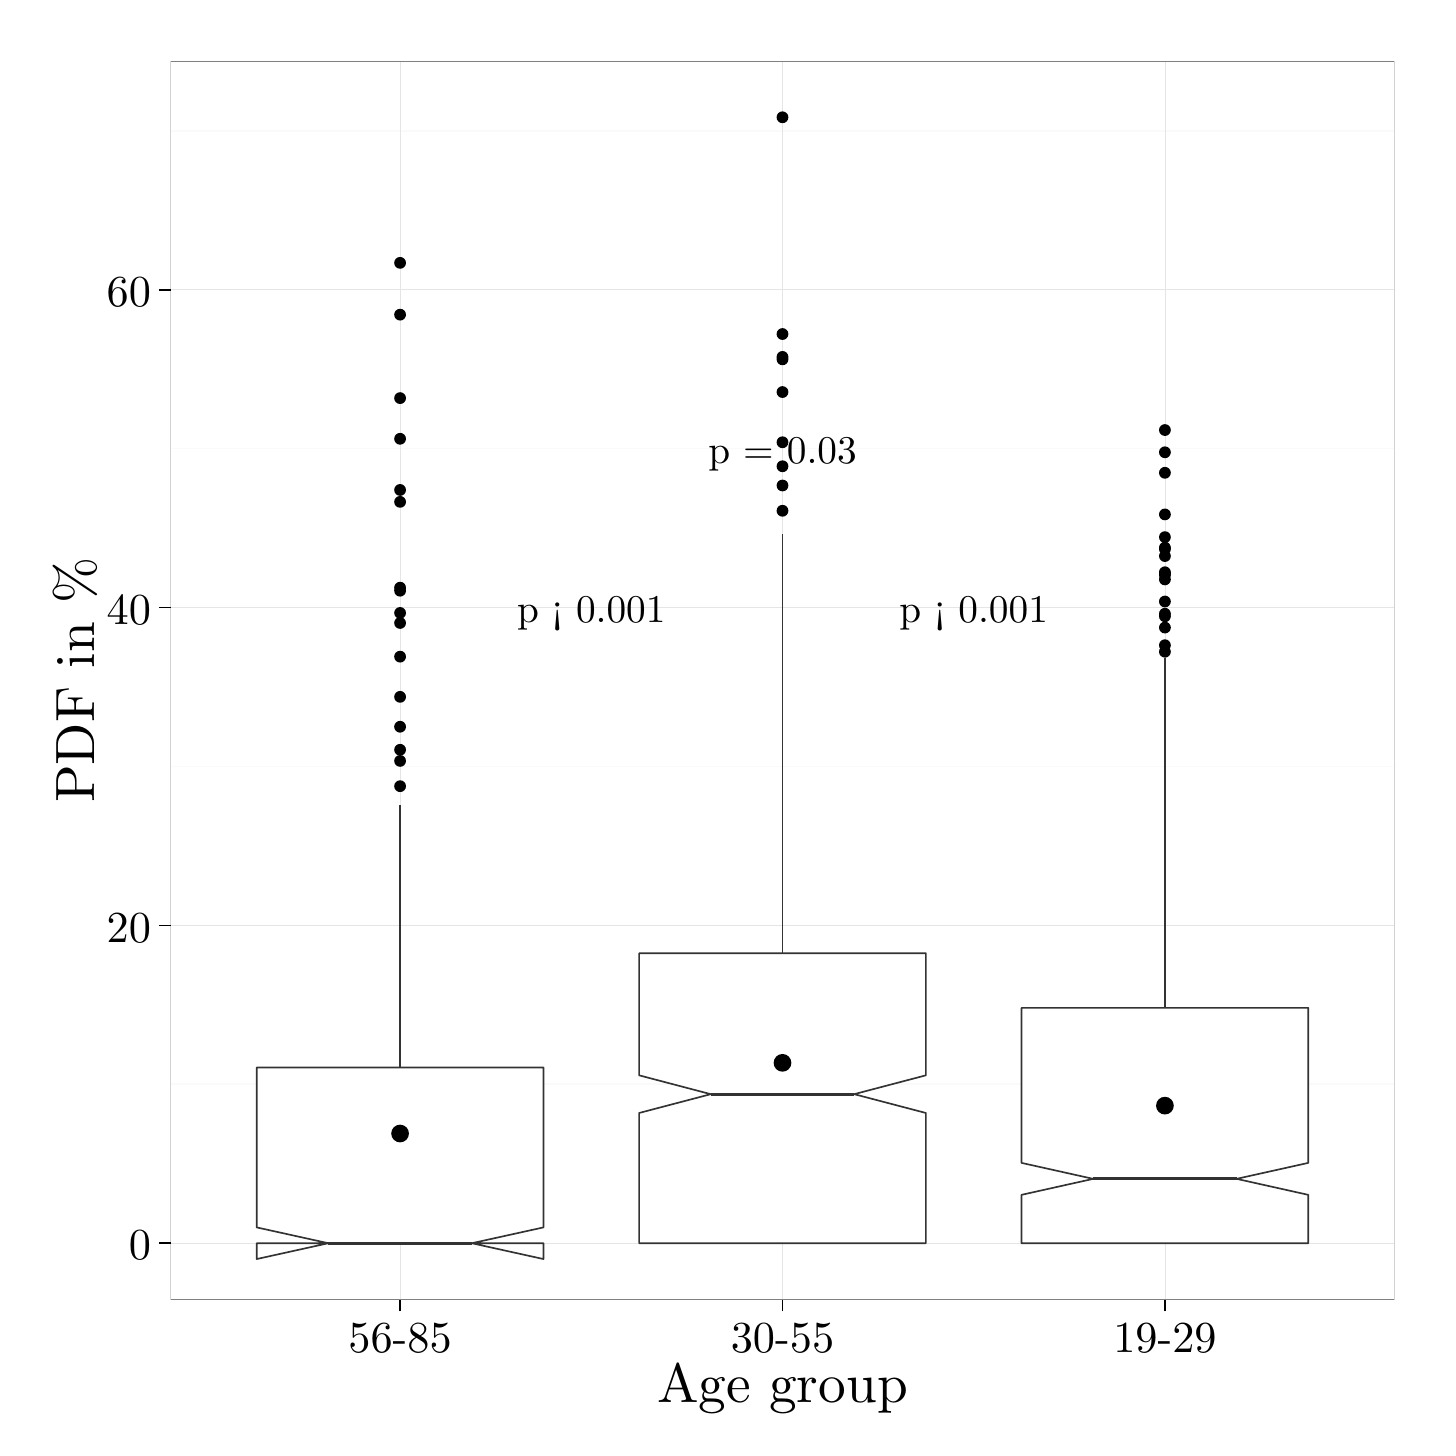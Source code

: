 % Created by tikzDevice version 0.8.1 on 2016-02-09 02:16:50
% !TEX encoding = UTF-8 Unicode
\begin{tikzpicture}[x=1pt,y=1pt]
\definecolor{fillColor}{RGB}{255,255,255}
\path[use as bounding box,fill=fillColor,fill opacity=0.00] (0,0) rectangle (505.89,505.89);
\begin{scope}
\path[clip] (  0.00,  0.00) rectangle (505.89,505.89);
\definecolor{drawColor}{RGB}{255,255,255}
\definecolor{fillColor}{RGB}{255,255,255}

\path[draw=drawColor,line width= 0.6pt,line join=round,line cap=round,fill=fillColor] (  0.00, -0.00) rectangle (505.89,505.89);
\end{scope}
\begin{scope}
\path[clip] ( 51.66, 46.31) rectangle (493.85,493.84);
\definecolor{fillColor}{RGB}{255,255,255}

\path[fill=fillColor] ( 51.66, 46.31) rectangle (493.84,493.84);
\definecolor{drawColor}{gray}{0.98}

\path[draw=drawColor,line width= 0.6pt,line join=round] ( 51.66,124.07) --
	(493.85,124.07);

\path[draw=drawColor,line width= 0.6pt,line join=round] ( 51.66,238.92) --
	(493.85,238.92);

\path[draw=drawColor,line width= 0.6pt,line join=round] ( 51.66,353.77) --
	(493.85,353.77);

\path[draw=drawColor,line width= 0.6pt,line join=round] ( 51.66,468.62) --
	(493.85,468.62);
\definecolor{drawColor}{gray}{0.90}

\path[draw=drawColor,line width= 0.2pt,line join=round] ( 51.66, 66.65) --
	(493.85, 66.65);

\path[draw=drawColor,line width= 0.2pt,line join=round] ( 51.66,181.50) --
	(493.85,181.50);

\path[draw=drawColor,line width= 0.2pt,line join=round] ( 51.66,296.35) --
	(493.85,296.35);

\path[draw=drawColor,line width= 0.2pt,line join=round] ( 51.66,411.20) --
	(493.85,411.20);

\path[draw=drawColor,line width= 0.2pt,line join=round] (134.57, 46.31) --
	(134.57,493.84);

\path[draw=drawColor,line width= 0.2pt,line join=round] (272.75, 46.31) --
	(272.75,493.84);

\path[draw=drawColor,line width= 0.2pt,line join=round] (410.94, 46.31) --
	(410.94,493.84);
\definecolor{fillColor}{RGB}{0,0,0}

\path[fill=fillColor] (134.57,357.33) circle (  2.13);

\path[fill=fillColor] (134.57,290.78) circle (  2.13);

\path[fill=fillColor] (134.57,338.84) circle (  2.13);

\path[fill=fillColor] (134.57,278.60) circle (  2.13);

\path[fill=fillColor] (134.57,231.80) circle (  2.13);

\path[fill=fillColor] (134.57,294.40) circle (  2.13);

\path[fill=fillColor] (134.57,264.08) circle (  2.13);

\path[fill=fillColor] (134.57,334.54) circle (  2.13);

\path[fill=fillColor] (134.57,402.18) circle (  2.13);

\path[fill=fillColor] (134.57,372.03) circle (  2.13);

\path[fill=fillColor] (134.57,303.53) circle (  2.13);

\path[fill=fillColor] (134.57,302.43) circle (  2.13);

\path[fill=fillColor] (134.57,420.90) circle (  2.13);

\path[fill=fillColor] (134.57,240.93) circle (  2.13);

\path[fill=fillColor] (134.57,253.28) circle (  2.13);

\path[fill=fillColor] (134.57,244.95) circle (  2.13);
\definecolor{drawColor}{gray}{0.20}

\path[draw=drawColor,line width= 0.6pt,line join=round] (134.57,130.13) -- (134.57,224.85);

\path[draw=drawColor,line width= 0.6pt,line join=round] (134.57, 66.65) -- (134.57, 66.65);
\definecolor{fillColor}{RGB}{255,255,255}

\path[draw=drawColor,line width= 0.6pt,line join=round,line cap=round,fill=fillColor] ( 82.75,130.13) --
	( 82.75, 72.37) --
	(108.66, 66.65) --
	( 82.75, 60.93) --
	( 82.75, 66.65) --
	(186.39, 66.65) --
	(186.39, 60.93) --
	(160.48, 66.65) --
	(186.39, 72.37) --
	(186.39,130.13) --
	( 82.75,130.13) --
	cycle;

\path[draw=drawColor,line width= 1.1pt,line join=round] (108.66, 66.65) -- (160.48, 66.65);
\definecolor{fillColor}{RGB}{0,0,0}

\path[fill=fillColor] (272.75,395.18) circle (  2.13);

\path[fill=fillColor] (272.75,356.07) circle (  2.13);

\path[fill=fillColor] (272.75,386.91) circle (  2.13);

\path[fill=fillColor] (272.75,347.40) circle (  2.13);

\path[fill=fillColor] (272.75,340.45) circle (  2.13);

\path[fill=fillColor] (272.75,374.22) circle (  2.13);

\path[fill=fillColor] (272.75,473.50) circle (  2.13);

\path[fill=fillColor] (272.75,386.04) circle (  2.13);

\path[fill=fillColor] (272.75,331.32) circle (  2.13);

\path[draw=drawColor,line width= 0.6pt,line join=round] (272.75,171.44) -- (272.75,322.82);

\path[draw=drawColor,line width= 0.6pt,line join=round] (272.75, 66.65) -- (272.75, 66.65);
\definecolor{fillColor}{RGB}{255,255,255}

\path[draw=drawColor,line width= 0.6pt,line join=round,line cap=round,fill=fillColor] (220.94,171.44) --
	(220.94,127.32) --
	(246.84,120.51) --
	(220.94,113.71) --
	(220.94, 66.65) --
	(324.57, 66.65) --
	(324.57,113.71) --
	(298.66,120.51) --
	(324.57,127.32) --
	(324.57,171.44) --
	(220.94,171.44) --
	cycle;

\path[draw=drawColor,line width= 1.1pt,line join=round] (246.84,120.51) -- (298.66,120.51);
\definecolor{fillColor}{RGB}{0,0,0}

\path[fill=fillColor] (410.94,282.74) circle (  2.13);

\path[fill=fillColor] (410.94,294.11) circle (  2.13);

\path[fill=fillColor] (410.94,314.95) circle (  2.13);

\path[fill=fillColor] (410.94,293.19) circle (  2.13);

\path[fill=fillColor] (410.94,309.10) circle (  2.13);

\path[fill=fillColor] (410.94,318.00) circle (  2.13);

\path[fill=fillColor] (410.94,330.00) circle (  2.13);

\path[fill=fillColor] (410.94,345.04) circle (  2.13);

\path[fill=fillColor] (410.94,306.51) circle (  2.13);

\path[fill=fillColor] (410.94,308.69) circle (  2.13);

\path[fill=fillColor] (410.94,289.11) circle (  2.13);

\path[fill=fillColor] (410.94,317.48) circle (  2.13);

\path[fill=fillColor] (410.94,298.53) circle (  2.13);

\path[fill=fillColor] (410.94,280.38) circle (  2.13);

\path[fill=fillColor] (410.94,352.45) circle (  2.13);

\path[fill=fillColor] (410.94,308.12) circle (  2.13);

\path[fill=fillColor] (410.94,360.49) circle (  2.13);

\path[fill=fillColor] (410.94,321.79) circle (  2.13);

\path[draw=drawColor,line width= 0.6pt,line join=round] (410.94,151.70) -- (410.94,278.26);

\path[draw=drawColor,line width= 0.6pt,line join=round] (410.94, 66.65) -- (410.94, 66.65);
\definecolor{fillColor}{RGB}{255,255,255}

\path[draw=drawColor,line width= 0.6pt,line join=round,line cap=round,fill=fillColor] (359.12,151.70) --
	(359.12, 95.68) --
	(385.03, 89.91) --
	(359.12, 84.13) --
	(359.12, 66.65) --
	(462.75, 66.65) --
	(462.75, 84.13) --
	(436.84, 89.91) --
	(462.75, 95.68) --
	(462.75,151.70) --
	(359.12,151.70) --
	cycle;

\path[draw=drawColor,line width= 1.1pt,line join=round] (385.03, 89.91) -- (436.84, 89.91);
\definecolor{fillColor}{RGB}{0,0,0}

\path[fill=fillColor] (134.57,106.29) circle (  3.20);

\path[fill=fillColor] (272.75,131.83) circle (  3.20);

\path[fill=fillColor] (410.94,116.36) circle (  3.20);
\definecolor{drawColor}{RGB}{0,0,0}

\node[text=drawColor,anchor=base,inner sep=0pt, outer sep=0pt, scale=  1.42] at (203.66,291.00) {p < 0.001};

\node[text=drawColor,anchor=base,inner sep=0pt, outer sep=0pt, scale=  1.42] at (341.84,291.00) {p < 0.001};

\node[text=drawColor,anchor=base,inner sep=0pt, outer sep=0pt, scale=  1.42] at (272.75,348.43) {p = 0.03};
\definecolor{drawColor}{gray}{0.50}

\path[draw=drawColor,line width= 0.6pt,line join=round,line cap=round] ( 51.66, 46.31) rectangle (493.84,493.84);
\end{scope}
\begin{scope}
\path[clip] (  0.00,  0.00) rectangle (505.89,505.89);
\definecolor{drawColor}{RGB}{0,0,0}

\node[text=drawColor,anchor=base east,inner sep=0pt, outer sep=0pt, scale=  1.60] at ( 44.55, 60.62) {0};

\node[text=drawColor,anchor=base east,inner sep=0pt, outer sep=0pt, scale=  1.60] at ( 44.55,175.47) {20};

\node[text=drawColor,anchor=base east,inner sep=0pt, outer sep=0pt, scale=  1.60] at ( 44.55,290.31) {40};

\node[text=drawColor,anchor=base east,inner sep=0pt, outer sep=0pt, scale=  1.60] at ( 44.55,405.16) {60};
\end{scope}
\begin{scope}
\path[clip] (  0.00,  0.00) rectangle (505.89,505.89);
\definecolor{drawColor}{RGB}{0,0,0}

\path[draw=drawColor,line width= 0.6pt,line join=round] ( 47.39, 66.65) --
	( 51.66, 66.65);

\path[draw=drawColor,line width= 0.6pt,line join=round] ( 47.39,181.50) --
	( 51.66,181.50);

\path[draw=drawColor,line width= 0.6pt,line join=round] ( 47.39,296.35) --
	( 51.66,296.35);

\path[draw=drawColor,line width= 0.6pt,line join=round] ( 47.39,411.20) --
	( 51.66,411.20);
\end{scope}
\begin{scope}
\path[clip] (  0.00,  0.00) rectangle (505.89,505.89);
\definecolor{drawColor}{RGB}{0,0,0}

\path[draw=drawColor,line width= 0.6pt,line join=round] (134.57, 42.04) --
	(134.57, 46.31);

\path[draw=drawColor,line width= 0.6pt,line join=round] (272.75, 42.04) --
	(272.75, 46.31);

\path[draw=drawColor,line width= 0.6pt,line join=round] (410.94, 42.04) --
	(410.94, 46.31);
\end{scope}
\begin{scope}
\path[clip] (  0.00,  0.00) rectangle (505.89,505.89);
\definecolor{drawColor}{RGB}{0,0,0}

\node[text=drawColor,anchor=base,inner sep=0pt, outer sep=0pt, scale=  1.60] at (134.57, 27.13) {56-85};

\node[text=drawColor,anchor=base,inner sep=0pt, outer sep=0pt, scale=  1.60] at (272.75, 27.13) {30-55};

\node[text=drawColor,anchor=base,inner sep=0pt, outer sep=0pt, scale=  1.60] at (410.94, 27.13) {19-29};
\end{scope}
\begin{scope}
\path[clip] (  0.00,  0.00) rectangle (505.89,505.89);
\definecolor{drawColor}{RGB}{0,0,0}

\node[text=drawColor,anchor=base,inner sep=0pt, outer sep=0pt, scale=  2.00] at (272.75,  9.03) {Age group};
\end{scope}
\begin{scope}
\path[clip] (  0.00,  0.00) rectangle (505.89,505.89);
\definecolor{drawColor}{RGB}{0,0,0}

\node[text=drawColor,rotate= 90.00,anchor=base,inner sep=0pt, outer sep=0pt, scale=  2.00] at ( 24.12,270.08) {PDF in {\%}};
\end{scope}
\end{tikzpicture}
